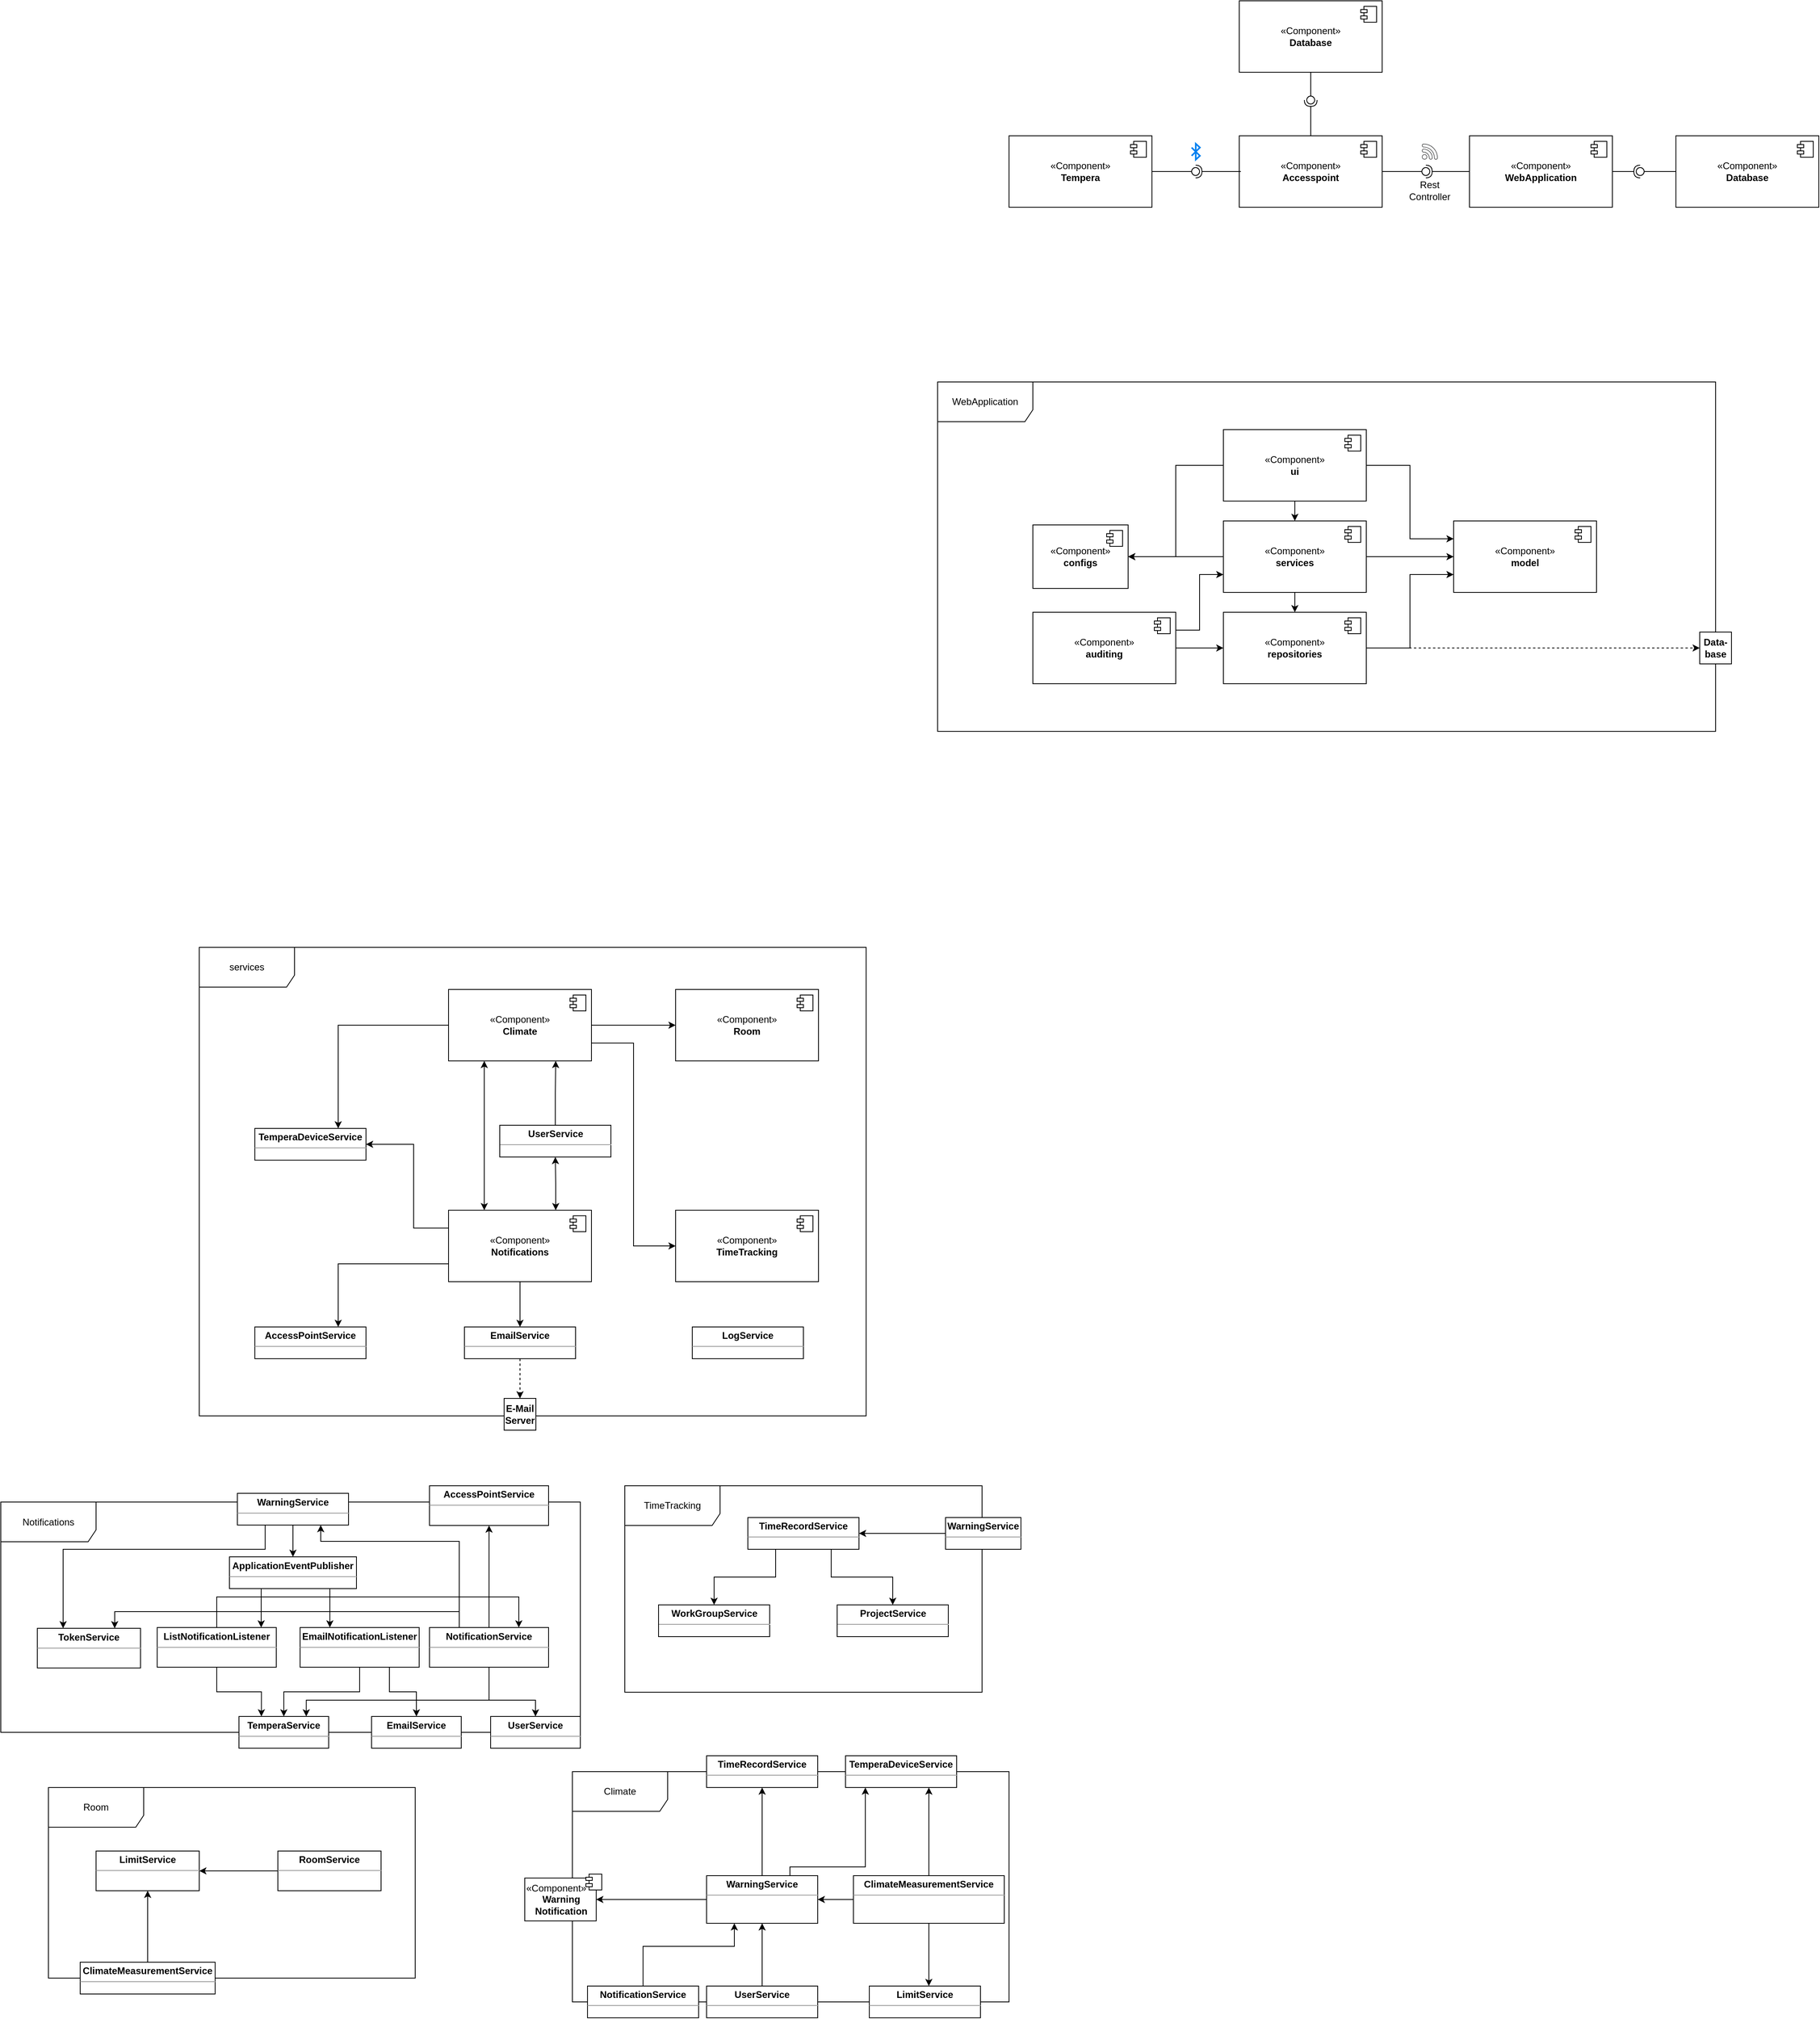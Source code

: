 <mxfile version="22.1.2" type="device">
  <diagram name="Page-1" id="-_iU4Y6na3LqdlgO_fB7">
    <mxGraphModel dx="2736" dy="614" grid="1" gridSize="10" guides="1" tooltips="1" connect="1" arrows="1" fold="1" page="1" pageScale="1" pageWidth="850" pageHeight="1100" math="0" shadow="0">
      <root>
        <mxCell id="0" />
        <mxCell id="1" parent="0" />
        <mxCell id="2ueXuzkVVdpaLfFHCJSz-3" value="«Component»&lt;br&gt;&lt;b&gt;Tempera&lt;/b&gt;" style="html=1;dropTarget=0;whiteSpace=wrap;" parent="1" vertex="1">
          <mxGeometry x="-190" y="260" width="180" height="90" as="geometry" />
        </mxCell>
        <mxCell id="2ueXuzkVVdpaLfFHCJSz-4" value="" style="shape=module;jettyWidth=8;jettyHeight=4;" parent="2ueXuzkVVdpaLfFHCJSz-3" vertex="1">
          <mxGeometry x="1" width="20" height="20" relative="1" as="geometry">
            <mxPoint x="-27" y="7" as="offset" />
          </mxGeometry>
        </mxCell>
        <mxCell id="2ueXuzkVVdpaLfFHCJSz-5" value="«Component»&lt;br&gt;&lt;b&gt;Accesspoint&lt;/b&gt;" style="html=1;dropTarget=0;whiteSpace=wrap;" parent="1" vertex="1">
          <mxGeometry x="100" y="260" width="180" height="90" as="geometry" />
        </mxCell>
        <mxCell id="2ueXuzkVVdpaLfFHCJSz-6" value="" style="shape=module;jettyWidth=8;jettyHeight=4;" parent="2ueXuzkVVdpaLfFHCJSz-5" vertex="1">
          <mxGeometry x="1" width="20" height="20" relative="1" as="geometry">
            <mxPoint x="-27" y="7" as="offset" />
          </mxGeometry>
        </mxCell>
        <mxCell id="2ueXuzkVVdpaLfFHCJSz-7" value="«Component»&lt;br&gt;&lt;b&gt;WebApplication&lt;/b&gt;" style="html=1;dropTarget=0;whiteSpace=wrap;" parent="1" vertex="1">
          <mxGeometry x="390" y="260" width="180" height="90" as="geometry" />
        </mxCell>
        <mxCell id="2ueXuzkVVdpaLfFHCJSz-8" value="" style="shape=module;jettyWidth=8;jettyHeight=4;" parent="2ueXuzkVVdpaLfFHCJSz-7" vertex="1">
          <mxGeometry x="1" width="20" height="20" relative="1" as="geometry">
            <mxPoint x="-27" y="7" as="offset" />
          </mxGeometry>
        </mxCell>
        <mxCell id="2ueXuzkVVdpaLfFHCJSz-9" value="«Component»&lt;br&gt;&lt;b&gt;Database&lt;/b&gt;" style="html=1;dropTarget=0;whiteSpace=wrap;" parent="1" vertex="1">
          <mxGeometry x="650" y="260" width="180" height="90" as="geometry" />
        </mxCell>
        <mxCell id="2ueXuzkVVdpaLfFHCJSz-10" value="" style="shape=module;jettyWidth=8;jettyHeight=4;" parent="2ueXuzkVVdpaLfFHCJSz-9" vertex="1">
          <mxGeometry x="1" width="20" height="20" relative="1" as="geometry">
            <mxPoint x="-27" y="7" as="offset" />
          </mxGeometry>
        </mxCell>
        <mxCell id="2ueXuzkVVdpaLfFHCJSz-15" value="" style="ellipse;whiteSpace=wrap;html=1;align=center;aspect=fixed;fillColor=none;strokeColor=none;resizable=0;perimeter=centerPerimeter;rotatable=0;allowArrows=0;points=[];outlineConnect=1;" parent="1" vertex="1">
          <mxGeometry x="40" y="300" width="10" height="10" as="geometry" />
        </mxCell>
        <mxCell id="2ueXuzkVVdpaLfFHCJSz-16" value="" style="html=1;verticalLabelPosition=bottom;align=center;labelBackgroundColor=#ffffff;verticalAlign=top;strokeWidth=2;strokeColor=#0080F0;shadow=0;dashed=0;shape=mxgraph.ios7.icons.bluetooth;pointerEvents=1" parent="1" vertex="1">
          <mxGeometry x="40" y="270" width="10.42" height="20" as="geometry" />
        </mxCell>
        <mxCell id="2ueXuzkVVdpaLfFHCJSz-25" value="" style="sketch=0;pointerEvents=1;shadow=0;dashed=0;html=1;strokeColor=none;fillColor=#434445;aspect=fixed;labelPosition=center;verticalLabelPosition=bottom;verticalAlign=top;align=center;outlineConnect=0;shape=mxgraph.vvd.wi_fi;" parent="1" vertex="1">
          <mxGeometry x="330" y="270" width="20" height="20" as="geometry" />
        </mxCell>
        <mxCell id="2ueXuzkVVdpaLfFHCJSz-30" value="WebApplication" style="shape=umlFrame;whiteSpace=wrap;html=1;pointerEvents=0;width=120;height=50;" parent="1" vertex="1">
          <mxGeometry x="-280" y="570" width="980" height="440" as="geometry" />
        </mxCell>
        <mxCell id="2ueXuzkVVdpaLfFHCJSz-31" value="«Component»&lt;br&gt;&lt;b&gt;configs&lt;/b&gt;" style="html=1;dropTarget=0;whiteSpace=wrap;" parent="1" vertex="1">
          <mxGeometry x="-160" y="750" width="120" height="80" as="geometry" />
        </mxCell>
        <mxCell id="2ueXuzkVVdpaLfFHCJSz-32" value="" style="shape=module;jettyWidth=8;jettyHeight=4;" parent="2ueXuzkVVdpaLfFHCJSz-31" vertex="1">
          <mxGeometry x="1" width="20" height="20" relative="1" as="geometry">
            <mxPoint x="-27" y="7" as="offset" />
          </mxGeometry>
        </mxCell>
        <mxCell id="2ueXuzkVVdpaLfFHCJSz-33" value="«Component»&lt;br&gt;&lt;b&gt;model&lt;/b&gt;" style="html=1;dropTarget=0;whiteSpace=wrap;" parent="1" vertex="1">
          <mxGeometry x="370" y="745" width="180" height="90" as="geometry" />
        </mxCell>
        <mxCell id="2ueXuzkVVdpaLfFHCJSz-34" value="" style="shape=module;jettyWidth=8;jettyHeight=4;" parent="2ueXuzkVVdpaLfFHCJSz-33" vertex="1">
          <mxGeometry x="1" width="20" height="20" relative="1" as="geometry">
            <mxPoint x="-27" y="7" as="offset" />
          </mxGeometry>
        </mxCell>
        <mxCell id="2ueXuzkVVdpaLfFHCJSz-42" style="edgeStyle=orthogonalEdgeStyle;rounded=0;orthogonalLoop=1;jettySize=auto;html=1;exitX=1;exitY=0.5;exitDx=0;exitDy=0;entryX=0;entryY=0.75;entryDx=0;entryDy=0;" parent="1" source="2ueXuzkVVdpaLfFHCJSz-35" target="2ueXuzkVVdpaLfFHCJSz-33" edge="1">
          <mxGeometry relative="1" as="geometry" />
        </mxCell>
        <mxCell id="2ueXuzkVVdpaLfFHCJSz-57" style="edgeStyle=orthogonalEdgeStyle;rounded=0;orthogonalLoop=1;jettySize=auto;html=1;exitX=1;exitY=0.5;exitDx=0;exitDy=0;entryX=0;entryY=0.5;entryDx=0;entryDy=0;dashed=1;" parent="1" source="2ueXuzkVVdpaLfFHCJSz-35" target="2ueXuzkVVdpaLfFHCJSz-55" edge="1">
          <mxGeometry relative="1" as="geometry" />
        </mxCell>
        <mxCell id="2ueXuzkVVdpaLfFHCJSz-35" value="«Component»&lt;br&gt;&lt;b&gt;repositories&lt;/b&gt;" style="html=1;dropTarget=0;whiteSpace=wrap;" parent="1" vertex="1">
          <mxGeometry x="80" y="860" width="180" height="90" as="geometry" />
        </mxCell>
        <mxCell id="2ueXuzkVVdpaLfFHCJSz-36" value="" style="shape=module;jettyWidth=8;jettyHeight=4;" parent="2ueXuzkVVdpaLfFHCJSz-35" vertex="1">
          <mxGeometry x="1" width="20" height="20" relative="1" as="geometry">
            <mxPoint x="-27" y="7" as="offset" />
          </mxGeometry>
        </mxCell>
        <mxCell id="2ueXuzkVVdpaLfFHCJSz-43" style="edgeStyle=orthogonalEdgeStyle;rounded=0;orthogonalLoop=1;jettySize=auto;html=1;exitX=1;exitY=0.5;exitDx=0;exitDy=0;entryX=0;entryY=0.5;entryDx=0;entryDy=0;" parent="1" source="2ueXuzkVVdpaLfFHCJSz-37" target="2ueXuzkVVdpaLfFHCJSz-33" edge="1">
          <mxGeometry relative="1" as="geometry" />
        </mxCell>
        <mxCell id="2ueXuzkVVdpaLfFHCJSz-47" style="edgeStyle=orthogonalEdgeStyle;rounded=0;orthogonalLoop=1;jettySize=auto;html=1;exitX=0;exitY=0.5;exitDx=0;exitDy=0;entryX=1;entryY=0.5;entryDx=0;entryDy=0;" parent="1" source="2ueXuzkVVdpaLfFHCJSz-37" target="2ueXuzkVVdpaLfFHCJSz-31" edge="1">
          <mxGeometry relative="1" as="geometry" />
        </mxCell>
        <mxCell id="_oMGjZyMMdvzyB5BD8xu-24" style="edgeStyle=orthogonalEdgeStyle;rounded=0;orthogonalLoop=1;jettySize=auto;html=1;exitX=0.5;exitY=1;exitDx=0;exitDy=0;entryX=0.5;entryY=0;entryDx=0;entryDy=0;" parent="1" source="2ueXuzkVVdpaLfFHCJSz-37" target="2ueXuzkVVdpaLfFHCJSz-35" edge="1">
          <mxGeometry relative="1" as="geometry" />
        </mxCell>
        <mxCell id="2ueXuzkVVdpaLfFHCJSz-37" value="«Component»&lt;br&gt;&lt;b&gt;services&lt;/b&gt;" style="html=1;dropTarget=0;whiteSpace=wrap;" parent="1" vertex="1">
          <mxGeometry x="80" y="745" width="180" height="90" as="geometry" />
        </mxCell>
        <mxCell id="2ueXuzkVVdpaLfFHCJSz-38" value="" style="shape=module;jettyWidth=8;jettyHeight=4;" parent="2ueXuzkVVdpaLfFHCJSz-37" vertex="1">
          <mxGeometry x="1" width="20" height="20" relative="1" as="geometry">
            <mxPoint x="-27" y="7" as="offset" />
          </mxGeometry>
        </mxCell>
        <mxCell id="2ueXuzkVVdpaLfFHCJSz-44" style="edgeStyle=orthogonalEdgeStyle;rounded=0;orthogonalLoop=1;jettySize=auto;html=1;exitX=1;exitY=0.5;exitDx=0;exitDy=0;entryX=0;entryY=0.25;entryDx=0;entryDy=0;" parent="1" source="2ueXuzkVVdpaLfFHCJSz-39" target="2ueXuzkVVdpaLfFHCJSz-33" edge="1">
          <mxGeometry relative="1" as="geometry" />
        </mxCell>
        <mxCell id="2ueXuzkVVdpaLfFHCJSz-46" style="edgeStyle=orthogonalEdgeStyle;rounded=0;orthogonalLoop=1;jettySize=auto;html=1;exitX=0;exitY=0.5;exitDx=0;exitDy=0;entryX=1;entryY=0.5;entryDx=0;entryDy=0;" parent="1" source="2ueXuzkVVdpaLfFHCJSz-39" target="2ueXuzkVVdpaLfFHCJSz-31" edge="1">
          <mxGeometry relative="1" as="geometry" />
        </mxCell>
        <mxCell id="_oMGjZyMMdvzyB5BD8xu-23" style="edgeStyle=orthogonalEdgeStyle;rounded=0;orthogonalLoop=1;jettySize=auto;html=1;exitX=0.5;exitY=1;exitDx=0;exitDy=0;entryX=0.5;entryY=0;entryDx=0;entryDy=0;" parent="1" source="2ueXuzkVVdpaLfFHCJSz-39" target="2ueXuzkVVdpaLfFHCJSz-37" edge="1">
          <mxGeometry relative="1" as="geometry" />
        </mxCell>
        <mxCell id="2ueXuzkVVdpaLfFHCJSz-39" value="«Component»&lt;br&gt;&lt;b&gt;ui&lt;/b&gt;" style="html=1;dropTarget=0;whiteSpace=wrap;" parent="1" vertex="1">
          <mxGeometry x="80" y="630" width="180" height="90" as="geometry" />
        </mxCell>
        <mxCell id="2ueXuzkVVdpaLfFHCJSz-40" value="" style="shape=module;jettyWidth=8;jettyHeight=4;" parent="2ueXuzkVVdpaLfFHCJSz-39" vertex="1">
          <mxGeometry x="1" width="20" height="20" relative="1" as="geometry">
            <mxPoint x="-27" y="7" as="offset" />
          </mxGeometry>
        </mxCell>
        <mxCell id="2ueXuzkVVdpaLfFHCJSz-55" value="&lt;b&gt;Data-base&lt;/b&gt;" style="whiteSpace=wrap;html=1;aspect=fixed;" parent="1" vertex="1">
          <mxGeometry x="680" y="885" width="40" height="40" as="geometry" />
        </mxCell>
        <mxCell id="2ueXuzkVVdpaLfFHCJSz-58" value="services" style="shape=umlFrame;whiteSpace=wrap;html=1;pointerEvents=0;width=120;height=50;" parent="1" vertex="1">
          <mxGeometry x="-1210" y="1282" width="840" height="590" as="geometry" />
        </mxCell>
        <mxCell id="2ueXuzkVVdpaLfFHCJSz-73" style="edgeStyle=orthogonalEdgeStyle;rounded=0;orthogonalLoop=1;jettySize=auto;html=1;exitX=0.5;exitY=1;exitDx=0;exitDy=0;entryX=0.5;entryY=0;entryDx=0;entryDy=0;dashed=1;" parent="1" source="YkOPoZIDvHqunzeJs5bv-24" target="2ueXuzkVVdpaLfFHCJSz-72" edge="1">
          <mxGeometry relative="1" as="geometry">
            <mxPoint x="-1661" y="1907.0" as="sourcePoint" />
          </mxGeometry>
        </mxCell>
        <mxCell id="2ueXuzkVVdpaLfFHCJSz-70" value="«Component»&lt;br&gt;&lt;b&gt;Room&lt;/b&gt;" style="html=1;dropTarget=0;whiteSpace=wrap;" parent="1" vertex="1">
          <mxGeometry x="-610" y="1335" width="180" height="90" as="geometry" />
        </mxCell>
        <mxCell id="2ueXuzkVVdpaLfFHCJSz-71" value="" style="shape=module;jettyWidth=8;jettyHeight=4;" parent="2ueXuzkVVdpaLfFHCJSz-70" vertex="1">
          <mxGeometry x="1" width="20" height="20" relative="1" as="geometry">
            <mxPoint x="-27" y="7" as="offset" />
          </mxGeometry>
        </mxCell>
        <mxCell id="2ueXuzkVVdpaLfFHCJSz-72" value="&lt;b&gt;E-Mail Server&lt;/b&gt;" style="whiteSpace=wrap;html=1;aspect=fixed;" parent="1" vertex="1">
          <mxGeometry x="-826" y="1850" width="40" height="40" as="geometry" />
        </mxCell>
        <mxCell id="YkOPoZIDvHqunzeJs5bv-29" style="edgeStyle=orthogonalEdgeStyle;rounded=0;orthogonalLoop=1;jettySize=auto;html=1;exitX=1;exitY=0.5;exitDx=0;exitDy=0;entryX=0;entryY=0.5;entryDx=0;entryDy=0;" parent="1" source="2ueXuzkVVdpaLfFHCJSz-85" target="2ueXuzkVVdpaLfFHCJSz-70" edge="1">
          <mxGeometry relative="1" as="geometry" />
        </mxCell>
        <mxCell id="YkOPoZIDvHqunzeJs5bv-32" style="edgeStyle=orthogonalEdgeStyle;rounded=0;orthogonalLoop=1;jettySize=auto;html=1;exitX=1;exitY=0.75;exitDx=0;exitDy=0;entryX=0;entryY=0.5;entryDx=0;entryDy=0;" parent="1" source="2ueXuzkVVdpaLfFHCJSz-85" target="YkOPoZIDvHqunzeJs5bv-13" edge="1">
          <mxGeometry relative="1" as="geometry" />
        </mxCell>
        <mxCell id="YkOPoZIDvHqunzeJs5bv-56" style="edgeStyle=orthogonalEdgeStyle;rounded=0;orthogonalLoop=1;jettySize=auto;html=1;exitX=0.25;exitY=1;exitDx=0;exitDy=0;entryX=0.25;entryY=0;entryDx=0;entryDy=0;startArrow=classic;startFill=1;" parent="1" source="2ueXuzkVVdpaLfFHCJSz-85" target="YkOPoZIDvHqunzeJs5bv-54" edge="1">
          <mxGeometry relative="1" as="geometry" />
        </mxCell>
        <mxCell id="YkOPoZIDvHqunzeJs5bv-67" style="edgeStyle=orthogonalEdgeStyle;rounded=0;orthogonalLoop=1;jettySize=auto;html=1;exitX=0;exitY=0.5;exitDx=0;exitDy=0;entryX=0.75;entryY=0;entryDx=0;entryDy=0;" parent="1" source="2ueXuzkVVdpaLfFHCJSz-85" target="YkOPoZIDvHqunzeJs5bv-59" edge="1">
          <mxGeometry relative="1" as="geometry" />
        </mxCell>
        <mxCell id="2ueXuzkVVdpaLfFHCJSz-85" value="«Component»&lt;br&gt;&lt;b&gt;Climate&lt;/b&gt;" style="html=1;dropTarget=0;whiteSpace=wrap;" parent="1" vertex="1">
          <mxGeometry x="-896" y="1335" width="180" height="90" as="geometry" />
        </mxCell>
        <mxCell id="2ueXuzkVVdpaLfFHCJSz-86" value="" style="shape=module;jettyWidth=8;jettyHeight=4;" parent="2ueXuzkVVdpaLfFHCJSz-85" vertex="1">
          <mxGeometry x="1" width="20" height="20" relative="1" as="geometry">
            <mxPoint x="-27" y="7" as="offset" />
          </mxGeometry>
        </mxCell>
        <mxCell id="YkOPoZIDvHqunzeJs5bv-17" style="edgeStyle=orthogonalEdgeStyle;rounded=0;orthogonalLoop=1;jettySize=auto;html=1;exitX=0.5;exitY=0;exitDx=0;exitDy=0;entryX=0.75;entryY=1;entryDx=0;entryDy=0;" parent="1" source="_oMGjZyMMdvzyB5BD8xu-39" target="2ueXuzkVVdpaLfFHCJSz-85" edge="1">
          <mxGeometry relative="1" as="geometry" />
        </mxCell>
        <mxCell id="_oMGjZyMMdvzyB5BD8xu-39" value="&lt;p style=&quot;margin:0px;margin-top:4px;text-align:center;&quot;&gt;&lt;b&gt;UserService&lt;/b&gt;&lt;/p&gt;&lt;hr size=&quot;1&quot;&gt;&lt;div style=&quot;height:2px;&quot;&gt;&lt;/div&gt;" style="verticalAlign=top;align=left;overflow=fill;fontSize=12;fontFamily=Helvetica;html=1;whiteSpace=wrap;" parent="1" vertex="1">
          <mxGeometry x="-831.5" y="1506" width="140" height="40" as="geometry" />
        </mxCell>
        <mxCell id="_oMGjZyMMdvzyB5BD8xu-43" value="Climate" style="shape=umlFrame;whiteSpace=wrap;html=1;pointerEvents=0;width=120;height=50;" parent="1" vertex="1">
          <mxGeometry x="-740" y="2320" width="550" height="290" as="geometry" />
        </mxCell>
        <mxCell id="YkOPoZIDvHqunzeJs5bv-3" style="edgeStyle=orthogonalEdgeStyle;rounded=0;orthogonalLoop=1;jettySize=auto;html=1;exitX=0.75;exitY=0;exitDx=0;exitDy=0;" parent="1" source="_oMGjZyMMdvzyB5BD8xu-44" target="_oMGjZyMMdvzyB5BD8xu-57" edge="1">
          <mxGeometry relative="1" as="geometry">
            <Array as="points">
              <mxPoint x="-466" y="2440" />
              <mxPoint x="-371" y="2440" />
            </Array>
          </mxGeometry>
        </mxCell>
        <mxCell id="YkOPoZIDvHqunzeJs5bv-4" style="edgeStyle=orthogonalEdgeStyle;rounded=0;orthogonalLoop=1;jettySize=auto;html=1;exitX=0.5;exitY=0;exitDx=0;exitDy=0;entryX=0.5;entryY=1;entryDx=0;entryDy=0;" parent="1" source="_oMGjZyMMdvzyB5BD8xu-44" target="zMEa8KZwkPsOpR2TD_1f-1" edge="1">
          <mxGeometry relative="1" as="geometry">
            <Array as="points">
              <mxPoint x="-501" y="2450" />
              <mxPoint x="-501" y="2450" />
            </Array>
          </mxGeometry>
        </mxCell>
        <mxCell id="YkOPoZIDvHqunzeJs5bv-5" style="edgeStyle=orthogonalEdgeStyle;rounded=0;orthogonalLoop=1;jettySize=auto;html=1;exitX=0;exitY=0.5;exitDx=0;exitDy=0;entryX=1;entryY=0.5;entryDx=0;entryDy=0;" parent="1" source="_oMGjZyMMdvzyB5BD8xu-44" target="YkOPoZIDvHqunzeJs5bv-73" edge="1">
          <mxGeometry relative="1" as="geometry">
            <mxPoint x="-702.5" y="2481" as="targetPoint" />
          </mxGeometry>
        </mxCell>
        <mxCell id="_oMGjZyMMdvzyB5BD8xu-44" value="&lt;p style=&quot;margin:0px;margin-top:4px;text-align:center;&quot;&gt;&lt;b&gt;WarningService&lt;/b&gt;&lt;/p&gt;&lt;hr size=&quot;1&quot;&gt;&lt;div style=&quot;height:2px;&quot;&gt;&lt;/div&gt;" style="verticalAlign=top;align=left;overflow=fill;fontSize=12;fontFamily=Helvetica;html=1;whiteSpace=wrap;" parent="1" vertex="1">
          <mxGeometry x="-571" y="2451" width="140" height="60" as="geometry" />
        </mxCell>
        <mxCell id="YkOPoZIDvHqunzeJs5bv-6" style="edgeStyle=orthogonalEdgeStyle;rounded=0;orthogonalLoop=1;jettySize=auto;html=1;exitX=0.5;exitY=0;exitDx=0;exitDy=0;entryX=0.75;entryY=1;entryDx=0;entryDy=0;" parent="1" source="_oMGjZyMMdvzyB5BD8xu-45" target="_oMGjZyMMdvzyB5BD8xu-57" edge="1">
          <mxGeometry relative="1" as="geometry" />
        </mxCell>
        <mxCell id="YkOPoZIDvHqunzeJs5bv-7" value="" style="edgeStyle=orthogonalEdgeStyle;rounded=0;orthogonalLoop=1;jettySize=auto;html=1;entryX=1;entryY=0.5;entryDx=0;entryDy=0;exitX=0;exitY=0.5;exitDx=0;exitDy=0;" parent="1" source="_oMGjZyMMdvzyB5BD8xu-45" target="_oMGjZyMMdvzyB5BD8xu-44" edge="1">
          <mxGeometry relative="1" as="geometry">
            <Array as="points">
              <mxPoint x="-401" y="2481" />
              <mxPoint x="-401" y="2481" />
            </Array>
          </mxGeometry>
        </mxCell>
        <mxCell id="YkOPoZIDvHqunzeJs5bv-9" value="" style="edgeStyle=orthogonalEdgeStyle;rounded=0;orthogonalLoop=1;jettySize=auto;html=1;" parent="1" source="_oMGjZyMMdvzyB5BD8xu-45" target="YkOPoZIDvHqunzeJs5bv-8" edge="1">
          <mxGeometry relative="1" as="geometry">
            <Array as="points">
              <mxPoint x="-291" y="2580" />
              <mxPoint x="-291" y="2580" />
            </Array>
          </mxGeometry>
        </mxCell>
        <mxCell id="_oMGjZyMMdvzyB5BD8xu-45" value="&lt;p style=&quot;margin:0px;margin-top:4px;text-align:center;&quot;&gt;&lt;b&gt;ClimateMeasurementService&lt;/b&gt;&lt;/p&gt;&lt;hr size=&quot;1&quot;&gt;&lt;div style=&quot;height:2px;&quot;&gt;&lt;/div&gt;" style="verticalAlign=top;align=left;overflow=fill;fontSize=12;fontFamily=Helvetica;html=1;whiteSpace=wrap;" parent="1" vertex="1">
          <mxGeometry x="-386" y="2451" width="190" height="60" as="geometry" />
        </mxCell>
        <mxCell id="_oMGjZyMMdvzyB5BD8xu-52" value="Room" style="shape=umlFrame;whiteSpace=wrap;html=1;pointerEvents=0;width=120;height=50;" parent="1" vertex="1">
          <mxGeometry x="-1400" y="2340" width="462" height="240" as="geometry" />
        </mxCell>
        <mxCell id="_oMGjZyMMdvzyB5BD8xu-53" value="&lt;p style=&quot;margin:0px;margin-top:4px;text-align:center;&quot;&gt;&lt;b&gt;LimitService&lt;/b&gt;&lt;/p&gt;&lt;hr size=&quot;1&quot;&gt;&lt;div style=&quot;height:2px;&quot;&gt;&lt;/div&gt;" style="verticalAlign=top;align=left;overflow=fill;fontSize=12;fontFamily=Helvetica;html=1;whiteSpace=wrap;" parent="1" vertex="1">
          <mxGeometry x="-1340" y="2420" width="130" height="50" as="geometry" />
        </mxCell>
        <mxCell id="_oMGjZyMMdvzyB5BD8xu-54" value="&lt;p style=&quot;margin:0px;margin-top:4px;text-align:center;&quot;&gt;&lt;b&gt;RoomService&lt;/b&gt;&lt;/p&gt;&lt;hr size=&quot;1&quot;&gt;&lt;div style=&quot;height:2px;&quot;&gt;&lt;/div&gt;" style="verticalAlign=top;align=left;overflow=fill;fontSize=12;fontFamily=Helvetica;html=1;whiteSpace=wrap;" parent="1" vertex="1">
          <mxGeometry x="-1111" y="2420" width="130" height="50" as="geometry" />
        </mxCell>
        <mxCell id="_oMGjZyMMdvzyB5BD8xu-57" value="&lt;p style=&quot;margin:0px;margin-top:4px;text-align:center;&quot;&gt;&lt;b&gt;TemperaDeviceService&lt;/b&gt;&lt;/p&gt;&lt;hr size=&quot;1&quot;&gt;&lt;div style=&quot;height:2px;&quot;&gt;&lt;/div&gt;" style="verticalAlign=top;align=left;overflow=fill;fontSize=12;fontFamily=Helvetica;html=1;whiteSpace=wrap;" parent="1" vertex="1">
          <mxGeometry x="-396" y="2300" width="140" height="40" as="geometry" />
        </mxCell>
        <mxCell id="_oMGjZyMMdvzyB5BD8xu-63" style="edgeStyle=orthogonalEdgeStyle;rounded=0;orthogonalLoop=1;jettySize=auto;html=1;entryX=1;entryY=0.5;entryDx=0;entryDy=0;exitX=0;exitY=0.5;exitDx=0;exitDy=0;" parent="1" source="_oMGjZyMMdvzyB5BD8xu-54" target="_oMGjZyMMdvzyB5BD8xu-53" edge="1">
          <mxGeometry relative="1" as="geometry">
            <mxPoint x="-1140" y="2265" as="sourcePoint" />
            <Array as="points">
              <mxPoint x="-1120" y="2445" />
              <mxPoint x="-1120" y="2445" />
            </Array>
          </mxGeometry>
        </mxCell>
        <mxCell id="_oMGjZyMMdvzyB5BD8xu-65" value="TimeTracking" style="shape=umlFrame;whiteSpace=wrap;html=1;pointerEvents=0;width=120;height=50;" parent="1" vertex="1">
          <mxGeometry x="-674" y="1960" width="450" height="260" as="geometry" />
        </mxCell>
        <mxCell id="_oMGjZyMMdvzyB5BD8xu-66" value="&lt;p style=&quot;margin:0px;margin-top:4px;text-align:center;&quot;&gt;&lt;b&gt;WorkGroupService&lt;/b&gt;&lt;/p&gt;&lt;hr size=&quot;1&quot;&gt;&lt;div style=&quot;height:2px;&quot;&gt;&lt;/div&gt;" style="verticalAlign=top;align=left;overflow=fill;fontSize=12;fontFamily=Helvetica;html=1;whiteSpace=wrap;" parent="1" vertex="1">
          <mxGeometry x="-631.5" y="2110" width="140" height="40" as="geometry" />
        </mxCell>
        <mxCell id="_oMGjZyMMdvzyB5BD8xu-67" value="&lt;p style=&quot;margin:0px;margin-top:4px;text-align:center;&quot;&gt;&lt;b&gt;ProjectService&lt;/b&gt;&lt;/p&gt;&lt;hr size=&quot;1&quot;&gt;&lt;div style=&quot;height:2px;&quot;&gt;&lt;/div&gt;" style="verticalAlign=top;align=left;overflow=fill;fontSize=12;fontFamily=Helvetica;html=1;whiteSpace=wrap;" parent="1" vertex="1">
          <mxGeometry x="-406.5" y="2110" width="140" height="40" as="geometry" />
        </mxCell>
        <mxCell id="_oMGjZyMMdvzyB5BD8xu-76" value="" style="rounded=0;orthogonalLoop=1;jettySize=auto;html=1;endArrow=halfCircle;endFill=0;endSize=6;strokeWidth=1;sketch=0;exitX=0.011;exitY=0.5;exitDx=0;exitDy=0;exitPerimeter=0;" parent="1" source="2ueXuzkVVdpaLfFHCJSz-5" target="_oMGjZyMMdvzyB5BD8xu-78" edge="1">
          <mxGeometry relative="1" as="geometry">
            <mxPoint y="220" as="sourcePoint" />
          </mxGeometry>
        </mxCell>
        <mxCell id="_oMGjZyMMdvzyB5BD8xu-77" value="" style="rounded=0;orthogonalLoop=1;jettySize=auto;html=1;endArrow=oval;endFill=0;sketch=0;sourcePerimeterSpacing=0;targetPerimeterSpacing=0;endSize=10;entryX=0;entryY=1;entryDx=0;entryDy=0;entryPerimeter=0;" parent="1" source="_oMGjZyMMdvzyB5BD8xu-78" target="2ueXuzkVVdpaLfFHCJSz-15" edge="1">
          <mxGeometry relative="1" as="geometry">
            <mxPoint y="175" as="sourcePoint" />
          </mxGeometry>
        </mxCell>
        <mxCell id="_oMGjZyMMdvzyB5BD8xu-79" value="" style="rounded=0;orthogonalLoop=1;jettySize=auto;html=1;endArrow=oval;endFill=0;sketch=0;sourcePerimeterSpacing=0;targetPerimeterSpacing=0;endSize=10;entryX=0;entryY=1;entryDx=0;entryDy=0;entryPerimeter=0;exitX=1;exitY=0.5;exitDx=0;exitDy=0;" parent="1" source="2ueXuzkVVdpaLfFHCJSz-3" target="_oMGjZyMMdvzyB5BD8xu-78" edge="1">
          <mxGeometry relative="1" as="geometry">
            <mxPoint y="175" as="sourcePoint" />
            <mxPoint x="45" y="305" as="targetPoint" />
          </mxGeometry>
        </mxCell>
        <mxCell id="_oMGjZyMMdvzyB5BD8xu-78" value="" style="ellipse;whiteSpace=wrap;html=1;align=center;aspect=fixed;fillColor=none;strokeColor=none;resizable=0;perimeter=centerPerimeter;rotatable=0;allowArrows=0;points=[];outlineConnect=1;" parent="1" vertex="1">
          <mxGeometry x="40" y="300" width="10" height="10" as="geometry" />
        </mxCell>
        <mxCell id="_oMGjZyMMdvzyB5BD8xu-82" value="" style="rounded=0;orthogonalLoop=1;jettySize=auto;html=1;endArrow=halfCircle;endFill=0;endSize=6;strokeWidth=1;sketch=0;exitX=0;exitY=0.5;exitDx=0;exitDy=0;" parent="1" source="2ueXuzkVVdpaLfFHCJSz-7" target="_oMGjZyMMdvzyB5BD8xu-84" edge="1">
          <mxGeometry relative="1" as="geometry">
            <mxPoint x="260" y="210" as="sourcePoint" />
          </mxGeometry>
        </mxCell>
        <mxCell id="_oMGjZyMMdvzyB5BD8xu-83" value="" style="rounded=0;orthogonalLoop=1;jettySize=auto;html=1;endArrow=oval;endFill=0;sketch=0;sourcePerimeterSpacing=0;targetPerimeterSpacing=0;endSize=10;" parent="1" source="2ueXuzkVVdpaLfFHCJSz-5" target="_oMGjZyMMdvzyB5BD8xu-84" edge="1">
          <mxGeometry relative="1" as="geometry">
            <mxPoint x="380" y="180" as="sourcePoint" />
          </mxGeometry>
        </mxCell>
        <mxCell id="_oMGjZyMMdvzyB5BD8xu-84" value="" style="ellipse;whiteSpace=wrap;html=1;align=center;aspect=fixed;fillColor=none;strokeColor=none;resizable=0;perimeter=centerPerimeter;rotatable=0;allowArrows=0;points=[];outlineConnect=1;" parent="1" vertex="1">
          <mxGeometry x="330" y="300" width="10" height="10" as="geometry" />
        </mxCell>
        <mxCell id="_oMGjZyMMdvzyB5BD8xu-85" value="" style="rounded=0;orthogonalLoop=1;jettySize=auto;html=1;endArrow=halfCircle;endFill=0;endSize=6;strokeWidth=1;sketch=0;exitX=1;exitY=0.5;exitDx=0;exitDy=0;" parent="1" source="2ueXuzkVVdpaLfFHCJSz-7" target="_oMGjZyMMdvzyB5BD8xu-87" edge="1">
          <mxGeometry relative="1" as="geometry">
            <mxPoint x="630" y="305" as="sourcePoint" />
          </mxGeometry>
        </mxCell>
        <mxCell id="_oMGjZyMMdvzyB5BD8xu-86" value="" style="rounded=0;orthogonalLoop=1;jettySize=auto;html=1;endArrow=oval;endFill=0;sketch=0;sourcePerimeterSpacing=0;targetPerimeterSpacing=0;endSize=10;exitX=0;exitY=0.5;exitDx=0;exitDy=0;" parent="1" source="2ueXuzkVVdpaLfFHCJSz-9" target="_oMGjZyMMdvzyB5BD8xu-87" edge="1">
          <mxGeometry relative="1" as="geometry">
            <mxPoint x="590" y="220" as="sourcePoint" />
          </mxGeometry>
        </mxCell>
        <mxCell id="_oMGjZyMMdvzyB5BD8xu-87" value="" style="ellipse;whiteSpace=wrap;html=1;align=center;aspect=fixed;fillColor=none;strokeColor=none;resizable=0;perimeter=centerPerimeter;rotatable=0;allowArrows=0;points=[];outlineConnect=1;" parent="1" vertex="1">
          <mxGeometry x="600" y="300" width="10" height="10" as="geometry" />
        </mxCell>
        <mxCell id="c4RW42ujXjsbXi0aV2kD-2" value="«Component»&lt;br&gt;&lt;b&gt;Database&lt;/b&gt;" style="html=1;dropTarget=0;whiteSpace=wrap;" parent="1" vertex="1">
          <mxGeometry x="100" y="90" width="180" height="90" as="geometry" />
        </mxCell>
        <mxCell id="c4RW42ujXjsbXi0aV2kD-3" value="" style="shape=module;jettyWidth=8;jettyHeight=4;" parent="c4RW42ujXjsbXi0aV2kD-2" vertex="1">
          <mxGeometry x="1" width="20" height="20" relative="1" as="geometry">
            <mxPoint x="-27" y="7" as="offset" />
          </mxGeometry>
        </mxCell>
        <mxCell id="c4RW42ujXjsbXi0aV2kD-7" value="" style="rounded=0;orthogonalLoop=1;jettySize=auto;html=1;endArrow=halfCircle;endFill=0;endSize=6;strokeWidth=1;sketch=0;exitX=0.5;exitY=0;exitDx=0;exitDy=0;" parent="1" source="2ueXuzkVVdpaLfFHCJSz-5" target="c4RW42ujXjsbXi0aV2kD-9" edge="1">
          <mxGeometry relative="1" as="geometry">
            <mxPoint x="210" y="215" as="sourcePoint" />
          </mxGeometry>
        </mxCell>
        <mxCell id="c4RW42ujXjsbXi0aV2kD-8" value="" style="rounded=0;orthogonalLoop=1;jettySize=auto;html=1;endArrow=oval;endFill=0;sketch=0;sourcePerimeterSpacing=0;targetPerimeterSpacing=0;endSize=10;exitX=0.5;exitY=1;exitDx=0;exitDy=0;" parent="1" source="c4RW42ujXjsbXi0aV2kD-2" target="c4RW42ujXjsbXi0aV2kD-9" edge="1">
          <mxGeometry relative="1" as="geometry">
            <mxPoint x="80" y="210" as="sourcePoint" />
          </mxGeometry>
        </mxCell>
        <mxCell id="c4RW42ujXjsbXi0aV2kD-9" value="" style="ellipse;whiteSpace=wrap;html=1;align=center;aspect=fixed;fillColor=none;strokeColor=none;resizable=0;perimeter=centerPerimeter;rotatable=0;allowArrows=0;points=[];outlineConnect=1;" parent="1" vertex="1">
          <mxGeometry x="185" y="210" width="10" height="10" as="geometry" />
        </mxCell>
        <mxCell id="zMEa8KZwkPsOpR2TD_1f-1" value="&lt;p style=&quot;margin:0px;margin-top:4px;text-align:center;&quot;&gt;&lt;b&gt;TimeRecordService&lt;/b&gt;&lt;/p&gt;&lt;hr size=&quot;1&quot;&gt;&lt;div style=&quot;height:2px;&quot;&gt;&lt;/div&gt;" style="verticalAlign=top;align=left;overflow=fill;fontSize=12;fontFamily=Helvetica;html=1;whiteSpace=wrap;" parent="1" vertex="1">
          <mxGeometry x="-571" y="2300" width="140" height="40" as="geometry" />
        </mxCell>
        <mxCell id="YkOPoZIDvHqunzeJs5bv-8" value="&lt;p style=&quot;margin:0px;margin-top:4px;text-align:center;&quot;&gt;&lt;b&gt;LimitService&lt;/b&gt;&lt;/p&gt;&lt;hr size=&quot;1&quot;&gt;&lt;div style=&quot;height:2px;&quot;&gt;&lt;/div&gt;" style="verticalAlign=top;align=left;overflow=fill;fontSize=12;fontFamily=Helvetica;html=1;whiteSpace=wrap;" parent="1" vertex="1">
          <mxGeometry x="-366" y="2590" width="140" height="40" as="geometry" />
        </mxCell>
        <mxCell id="YkOPoZIDvHqunzeJs5bv-11" style="edgeStyle=orthogonalEdgeStyle;rounded=0;orthogonalLoop=1;jettySize=auto;html=1;exitX=0.25;exitY=1;exitDx=0;exitDy=0;" parent="1" source="YkOPoZIDvHqunzeJs5bv-10" target="_oMGjZyMMdvzyB5BD8xu-66" edge="1">
          <mxGeometry relative="1" as="geometry" />
        </mxCell>
        <mxCell id="YkOPoZIDvHqunzeJs5bv-12" style="edgeStyle=orthogonalEdgeStyle;rounded=0;orthogonalLoop=1;jettySize=auto;html=1;exitX=0.75;exitY=1;exitDx=0;exitDy=0;entryX=0.5;entryY=0;entryDx=0;entryDy=0;" parent="1" source="YkOPoZIDvHqunzeJs5bv-10" target="_oMGjZyMMdvzyB5BD8xu-67" edge="1">
          <mxGeometry relative="1" as="geometry" />
        </mxCell>
        <mxCell id="YkOPoZIDvHqunzeJs5bv-10" value="&lt;p style=&quot;margin:0px;margin-top:4px;text-align:center;&quot;&gt;&lt;b&gt;TimeRecordService&lt;/b&gt;&lt;/p&gt;&lt;hr size=&quot;1&quot;&gt;&lt;div style=&quot;height:2px;&quot;&gt;&lt;/div&gt;" style="verticalAlign=top;align=left;overflow=fill;fontSize=12;fontFamily=Helvetica;html=1;whiteSpace=wrap;" parent="1" vertex="1">
          <mxGeometry x="-519" y="2000" width="140" height="40" as="geometry" />
        </mxCell>
        <mxCell id="YkOPoZIDvHqunzeJs5bv-13" value="«Component»&lt;br&gt;&lt;b&gt;TimeTracking&lt;/b&gt;" style="html=1;dropTarget=0;whiteSpace=wrap;" parent="1" vertex="1">
          <mxGeometry x="-610" y="1613" width="180" height="90" as="geometry" />
        </mxCell>
        <mxCell id="YkOPoZIDvHqunzeJs5bv-14" value="" style="shape=module;jettyWidth=8;jettyHeight=4;" parent="YkOPoZIDvHqunzeJs5bv-13" vertex="1">
          <mxGeometry x="1" width="20" height="20" relative="1" as="geometry">
            <mxPoint x="-27" y="7" as="offset" />
          </mxGeometry>
        </mxCell>
        <mxCell id="YkOPoZIDvHqunzeJs5bv-16" style="edgeStyle=orthogonalEdgeStyle;rounded=0;orthogonalLoop=1;jettySize=auto;html=1;exitX=0.5;exitY=0;exitDx=0;exitDy=0;entryX=0.5;entryY=1;entryDx=0;entryDy=0;" parent="1" source="YkOPoZIDvHqunzeJs5bv-15" target="_oMGjZyMMdvzyB5BD8xu-44" edge="1">
          <mxGeometry relative="1" as="geometry" />
        </mxCell>
        <mxCell id="YkOPoZIDvHqunzeJs5bv-15" value="&lt;p style=&quot;margin:0px;margin-top:4px;text-align:center;&quot;&gt;&lt;b&gt;UserService&lt;/b&gt;&lt;/p&gt;&lt;hr size=&quot;1&quot;&gt;&lt;div style=&quot;height:2px;&quot;&gt;&lt;/div&gt;" style="verticalAlign=top;align=left;overflow=fill;fontSize=12;fontFamily=Helvetica;html=1;whiteSpace=wrap;" parent="1" vertex="1">
          <mxGeometry x="-571" y="2590" width="140" height="40" as="geometry" />
        </mxCell>
        <mxCell id="YkOPoZIDvHqunzeJs5bv-24" value="&lt;p style=&quot;margin:0px;margin-top:4px;text-align:center;&quot;&gt;&lt;b&gt;EmailService&lt;/b&gt;&lt;/p&gt;&lt;hr size=&quot;1&quot;&gt;&lt;div style=&quot;height:2px;&quot;&gt;&lt;/div&gt;" style="verticalAlign=top;align=left;overflow=fill;fontSize=12;fontFamily=Helvetica;html=1;whiteSpace=wrap;" parent="1" vertex="1">
          <mxGeometry x="-876" y="1760" width="140" height="40" as="geometry" />
        </mxCell>
        <mxCell id="YkOPoZIDvHqunzeJs5bv-25" value="&lt;p style=&quot;margin:0px;margin-top:4px;text-align:center;&quot;&gt;&lt;b&gt;LogService&lt;/b&gt;&lt;/p&gt;&lt;hr size=&quot;1&quot;&gt;&lt;div style=&quot;height:2px;&quot;&gt;&lt;/div&gt;" style="verticalAlign=top;align=left;overflow=fill;fontSize=12;fontFamily=Helvetica;html=1;whiteSpace=wrap;" parent="1" vertex="1">
          <mxGeometry x="-589" y="1760" width="140" height="40" as="geometry" />
        </mxCell>
        <mxCell id="YkOPoZIDvHqunzeJs5bv-28" style="edgeStyle=orthogonalEdgeStyle;rounded=0;orthogonalLoop=1;jettySize=auto;html=1;" parent="1" source="YkOPoZIDvHqunzeJs5bv-27" target="YkOPoZIDvHqunzeJs5bv-10" edge="1">
          <mxGeometry relative="1" as="geometry" />
        </mxCell>
        <mxCell id="YkOPoZIDvHqunzeJs5bv-27" value="&lt;p style=&quot;margin:0px;margin-top:4px;text-align:center;&quot;&gt;&lt;b&gt;WarningService&lt;/b&gt;&lt;/p&gt;&lt;hr size=&quot;1&quot;&gt;&lt;div style=&quot;height:2px;&quot;&gt;&lt;/div&gt;" style="verticalAlign=top;align=left;overflow=fill;fontSize=12;fontFamily=Helvetica;html=1;whiteSpace=wrap;" parent="1" vertex="1">
          <mxGeometry x="-270" y="2000" width="95" height="40" as="geometry" />
        </mxCell>
        <mxCell id="YkOPoZIDvHqunzeJs5bv-31" value="" style="edgeStyle=orthogonalEdgeStyle;rounded=0;orthogonalLoop=1;jettySize=auto;html=1;" parent="1" source="YkOPoZIDvHqunzeJs5bv-30" target="_oMGjZyMMdvzyB5BD8xu-53" edge="1">
          <mxGeometry relative="1" as="geometry" />
        </mxCell>
        <mxCell id="YkOPoZIDvHqunzeJs5bv-30" value="&lt;p style=&quot;margin:0px;margin-top:4px;text-align:center;&quot;&gt;&lt;b&gt;ClimateMeasurementService&lt;/b&gt;&lt;/p&gt;&lt;hr size=&quot;1&quot;&gt;&lt;div style=&quot;height:2px;&quot;&gt;&lt;/div&gt;" style="verticalAlign=top;align=left;overflow=fill;fontSize=12;fontFamily=Helvetica;html=1;whiteSpace=wrap;" parent="1" vertex="1">
          <mxGeometry x="-1360" y="2560" width="170" height="40" as="geometry" />
        </mxCell>
        <mxCell id="YkOPoZIDvHqunzeJs5bv-62" style="edgeStyle=orthogonalEdgeStyle;rounded=0;orthogonalLoop=1;jettySize=auto;html=1;exitX=0;exitY=0.25;exitDx=0;exitDy=0;entryX=1;entryY=0.5;entryDx=0;entryDy=0;" parent="1" source="YkOPoZIDvHqunzeJs5bv-54" target="YkOPoZIDvHqunzeJs5bv-59" edge="1">
          <mxGeometry relative="1" as="geometry">
            <Array as="points">
              <mxPoint x="-940" y="1636" />
              <mxPoint x="-940" y="1530" />
            </Array>
          </mxGeometry>
        </mxCell>
        <mxCell id="YkOPoZIDvHqunzeJs5bv-70" style="edgeStyle=orthogonalEdgeStyle;rounded=0;orthogonalLoop=1;jettySize=auto;html=1;exitX=0.5;exitY=1;exitDx=0;exitDy=0;entryX=0.5;entryY=0;entryDx=0;entryDy=0;" parent="1" source="YkOPoZIDvHqunzeJs5bv-54" target="YkOPoZIDvHqunzeJs5bv-24" edge="1">
          <mxGeometry relative="1" as="geometry" />
        </mxCell>
        <mxCell id="gzyNK9viBYhCswy4ixau-1" style="edgeStyle=orthogonalEdgeStyle;rounded=0;orthogonalLoop=1;jettySize=auto;html=1;exitX=0;exitY=0.75;exitDx=0;exitDy=0;entryX=0.75;entryY=0;entryDx=0;entryDy=0;" parent="1" source="YkOPoZIDvHqunzeJs5bv-54" target="YkOPoZIDvHqunzeJs5bv-71" edge="1">
          <mxGeometry relative="1" as="geometry" />
        </mxCell>
        <mxCell id="gzyNK9viBYhCswy4ixau-3" style="edgeStyle=orthogonalEdgeStyle;rounded=0;orthogonalLoop=1;jettySize=auto;html=1;exitX=0.75;exitY=0;exitDx=0;exitDy=0;entryX=0.5;entryY=1;entryDx=0;entryDy=0;startArrow=classic;startFill=1;" parent="1" source="YkOPoZIDvHqunzeJs5bv-54" target="_oMGjZyMMdvzyB5BD8xu-39" edge="1">
          <mxGeometry relative="1" as="geometry" />
        </mxCell>
        <mxCell id="YkOPoZIDvHqunzeJs5bv-54" value="«Component»&lt;br&gt;&lt;b&gt;Notifications&lt;/b&gt;" style="html=1;dropTarget=0;whiteSpace=wrap;" parent="1" vertex="1">
          <mxGeometry x="-896" y="1613" width="180" height="90" as="geometry" />
        </mxCell>
        <mxCell id="YkOPoZIDvHqunzeJs5bv-55" value="" style="shape=module;jettyWidth=8;jettyHeight=4;" parent="YkOPoZIDvHqunzeJs5bv-54" vertex="1">
          <mxGeometry x="1" width="20" height="20" relative="1" as="geometry">
            <mxPoint x="-27" y="7" as="offset" />
          </mxGeometry>
        </mxCell>
        <mxCell id="YkOPoZIDvHqunzeJs5bv-59" value="&lt;p style=&quot;margin:0px;margin-top:4px;text-align:center;&quot;&gt;&lt;b&gt;TemperaDeviceService&lt;/b&gt;&lt;/p&gt;&lt;hr size=&quot;1&quot;&gt;&lt;div style=&quot;height:2px;&quot;&gt;&lt;/div&gt;" style="verticalAlign=top;align=left;overflow=fill;fontSize=12;fontFamily=Helvetica;html=1;whiteSpace=wrap;" parent="1" vertex="1">
          <mxGeometry x="-1140" y="1510" width="140" height="40" as="geometry" />
        </mxCell>
        <mxCell id="YkOPoZIDvHqunzeJs5bv-71" value="&lt;p style=&quot;margin:0px;margin-top:4px;text-align:center;&quot;&gt;&lt;b&gt;AccessPointService&lt;/b&gt;&lt;/p&gt;&lt;hr size=&quot;1&quot;&gt;&lt;div style=&quot;height:2px;&quot;&gt;&lt;/div&gt;" style="verticalAlign=top;align=left;overflow=fill;fontSize=12;fontFamily=Helvetica;html=1;whiteSpace=wrap;" parent="1" vertex="1">
          <mxGeometry x="-1140" y="1760" width="140" height="40" as="geometry" />
        </mxCell>
        <mxCell id="YkOPoZIDvHqunzeJs5bv-73" value="«Component»&lt;br&gt;&lt;div style=&quot;text-align: center;&quot;&gt;&lt;b style=&quot;background-color: initial;&quot;&gt;Warning Notification&lt;/b&gt;&lt;/div&gt;" style="html=1;dropTarget=0;whiteSpace=wrap;align=left;" parent="1" vertex="1">
          <mxGeometry x="-800" y="2454" width="90" height="54" as="geometry" />
        </mxCell>
        <mxCell id="YkOPoZIDvHqunzeJs5bv-74" value="" style="shape=module;jettyWidth=8;jettyHeight=4;" parent="YkOPoZIDvHqunzeJs5bv-73" vertex="1">
          <mxGeometry x="1" width="20" height="20" relative="1" as="geometry">
            <mxPoint x="-13" y="-5" as="offset" />
          </mxGeometry>
        </mxCell>
        <mxCell id="Hp-tHnCCIb6oYQoeNh2Z-1" value="Rest&lt;div&gt;Controller&lt;/div&gt;" style="text;html=1;align=center;verticalAlign=middle;whiteSpace=wrap;rounded=0;" parent="1" vertex="1">
          <mxGeometry x="310" y="314" width="60" height="30" as="geometry" />
        </mxCell>
        <mxCell id="FKabuTJ_VJepuQq_GGoa-6" style="edgeStyle=orthogonalEdgeStyle;rounded=0;orthogonalLoop=1;jettySize=auto;html=1;exitX=0.5;exitY=0;exitDx=0;exitDy=0;entryX=0.25;entryY=1;entryDx=0;entryDy=0;" parent="1" source="FKabuTJ_VJepuQq_GGoa-4" target="_oMGjZyMMdvzyB5BD8xu-44" edge="1">
          <mxGeometry relative="1" as="geometry">
            <Array as="points">
              <mxPoint x="-651" y="2540" />
              <mxPoint x="-536" y="2540" />
            </Array>
          </mxGeometry>
        </mxCell>
        <mxCell id="FKabuTJ_VJepuQq_GGoa-4" value="&lt;p style=&quot;margin:0px;margin-top:4px;text-align:center;&quot;&gt;&lt;b&gt;NotificationService&lt;/b&gt;&lt;/p&gt;&lt;hr size=&quot;1&quot;&gt;&lt;div style=&quot;height:2px;&quot;&gt;&lt;/div&gt;" style="verticalAlign=top;align=left;overflow=fill;fontSize=12;fontFamily=Helvetica;html=1;whiteSpace=wrap;" parent="1" vertex="1">
          <mxGeometry x="-721" y="2590" width="140" height="40" as="geometry" />
        </mxCell>
        <mxCell id="3sdmv42JOEyx_dQ0K7hA-3" style="edgeStyle=orthogonalEdgeStyle;rounded=0;orthogonalLoop=1;jettySize=auto;html=1;exitX=1;exitY=0.25;exitDx=0;exitDy=0;entryX=0;entryY=0.75;entryDx=0;entryDy=0;" parent="1" source="3sdmv42JOEyx_dQ0K7hA-1" target="2ueXuzkVVdpaLfFHCJSz-37" edge="1">
          <mxGeometry relative="1" as="geometry" />
        </mxCell>
        <mxCell id="3sdmv42JOEyx_dQ0K7hA-4" style="edgeStyle=orthogonalEdgeStyle;rounded=0;orthogonalLoop=1;jettySize=auto;html=1;exitX=1;exitY=0.5;exitDx=0;exitDy=0;entryX=0;entryY=0.5;entryDx=0;entryDy=0;" parent="1" source="3sdmv42JOEyx_dQ0K7hA-1" target="2ueXuzkVVdpaLfFHCJSz-35" edge="1">
          <mxGeometry relative="1" as="geometry" />
        </mxCell>
        <mxCell id="3sdmv42JOEyx_dQ0K7hA-1" value="«Component»&lt;br&gt;&lt;b&gt;auditing&lt;/b&gt;" style="html=1;dropTarget=0;whiteSpace=wrap;" parent="1" vertex="1">
          <mxGeometry x="-160" y="860" width="180" height="90" as="geometry" />
        </mxCell>
        <mxCell id="3sdmv42JOEyx_dQ0K7hA-2" value="" style="shape=module;jettyWidth=8;jettyHeight=4;" parent="3sdmv42JOEyx_dQ0K7hA-1" vertex="1">
          <mxGeometry x="1" width="20" height="20" relative="1" as="geometry">
            <mxPoint x="-27" y="7" as="offset" />
          </mxGeometry>
        </mxCell>
        <mxCell id="gzyNK9viBYhCswy4ixau-4" value="Notifications" style="shape=umlFrame;whiteSpace=wrap;html=1;pointerEvents=0;width=120;height=50;" parent="1" vertex="1">
          <mxGeometry x="-1460" y="1980.5" width="730" height="290" as="geometry" />
        </mxCell>
        <mxCell id="gzyNK9viBYhCswy4ixau-6" style="edgeStyle=orthogonalEdgeStyle;rounded=0;orthogonalLoop=1;jettySize=auto;html=1;exitX=0.25;exitY=1;exitDx=0;exitDy=0;" parent="1" source="gzyNK9viBYhCswy4ixau-21" target="gzyNK9viBYhCswy4ixau-15" edge="1">
          <mxGeometry relative="1" as="geometry">
            <Array as="points">
              <mxPoint x="-1132" y="2129.5" />
              <mxPoint x="-1132" y="2129.5" />
            </Array>
          </mxGeometry>
        </mxCell>
        <mxCell id="gzyNK9viBYhCswy4ixau-7" style="edgeStyle=orthogonalEdgeStyle;rounded=0;orthogonalLoop=1;jettySize=auto;html=1;entryX=0.25;entryY=0;entryDx=0;entryDy=0;" parent="1" source="gzyNK9viBYhCswy4ixau-21" target="gzyNK9viBYhCswy4ixau-12" edge="1">
          <mxGeometry relative="1" as="geometry">
            <Array as="points">
              <mxPoint x="-1045" y="2113.5" />
            </Array>
          </mxGeometry>
        </mxCell>
        <mxCell id="gzyNK9viBYhCswy4ixau-48" style="edgeStyle=orthogonalEdgeStyle;rounded=0;orthogonalLoop=1;jettySize=auto;html=1;exitX=0.25;exitY=1;exitDx=0;exitDy=0;entryX=0.25;entryY=0;entryDx=0;entryDy=0;" parent="1" source="gzyNK9viBYhCswy4ixau-8" target="gzyNK9viBYhCswy4ixau-9" edge="1">
          <mxGeometry relative="1" as="geometry">
            <Array as="points">
              <mxPoint x="-1127" y="2040" />
              <mxPoint x="-1381" y="2040" />
            </Array>
          </mxGeometry>
        </mxCell>
        <mxCell id="gzyNK9viBYhCswy4ixau-8" value="&lt;p style=&quot;margin:0px;margin-top:4px;text-align:center;&quot;&gt;&lt;b&gt;WarningService&lt;/b&gt;&lt;/p&gt;&lt;hr size=&quot;1&quot;&gt;&lt;div style=&quot;height:2px;&quot;&gt;&lt;/div&gt;" style="verticalAlign=top;align=left;overflow=fill;fontSize=12;fontFamily=Helvetica;html=1;whiteSpace=wrap;" parent="1" vertex="1">
          <mxGeometry x="-1162" y="1969.5" width="140" height="40" as="geometry" />
        </mxCell>
        <mxCell id="gzyNK9viBYhCswy4ixau-9" value="&lt;p style=&quot;margin:0px;margin-top:4px;text-align:center;&quot;&gt;&lt;b&gt;TokenService&lt;/b&gt;&lt;/p&gt;&lt;hr size=&quot;1&quot;&gt;&lt;div style=&quot;height:2px;&quot;&gt;&lt;/div&gt;" style="verticalAlign=top;align=left;overflow=fill;fontSize=12;fontFamily=Helvetica;html=1;whiteSpace=wrap;" parent="1" vertex="1">
          <mxGeometry x="-1414" y="2139.5" width="130" height="50" as="geometry" />
        </mxCell>
        <mxCell id="gzyNK9viBYhCswy4ixau-10" value="" style="edgeStyle=orthogonalEdgeStyle;rounded=0;orthogonalLoop=1;jettySize=auto;html=1;" parent="1" source="gzyNK9viBYhCswy4ixau-12" target="gzyNK9viBYhCswy4ixau-16" edge="1">
          <mxGeometry relative="1" as="geometry" />
        </mxCell>
        <mxCell id="gzyNK9viBYhCswy4ixau-11" style="edgeStyle=orthogonalEdgeStyle;rounded=0;orthogonalLoop=1;jettySize=auto;html=1;exitX=0.75;exitY=1;exitDx=0;exitDy=0;entryX=0.5;entryY=0;entryDx=0;entryDy=0;" parent="1" source="gzyNK9viBYhCswy4ixau-12" target="gzyNK9viBYhCswy4ixau-19" edge="1">
          <mxGeometry relative="1" as="geometry" />
        </mxCell>
        <mxCell id="gzyNK9viBYhCswy4ixau-12" value="&lt;p style=&quot;margin:0px;margin-top:4px;text-align:center;&quot;&gt;&lt;b&gt;EmailNotificationListener&lt;/b&gt;&lt;/p&gt;&lt;hr size=&quot;1&quot;&gt;&lt;div style=&quot;height:2px;&quot;&gt;&lt;/div&gt;" style="verticalAlign=top;align=left;overflow=fill;fontSize=12;fontFamily=Helvetica;html=1;whiteSpace=wrap;" parent="1" vertex="1">
          <mxGeometry x="-1083" y="2138.5" width="150" height="50" as="geometry" />
        </mxCell>
        <mxCell id="gzyNK9viBYhCswy4ixau-13" style="edgeStyle=orthogonalEdgeStyle;rounded=0;orthogonalLoop=1;jettySize=auto;html=1;exitX=0.5;exitY=1;exitDx=0;exitDy=0;entryX=0.25;entryY=0;entryDx=0;entryDy=0;" parent="1" source="gzyNK9viBYhCswy4ixau-15" target="gzyNK9viBYhCswy4ixau-16" edge="1">
          <mxGeometry relative="1" as="geometry">
            <mxPoint x="-1149.5" y="2160.5" as="sourcePoint" />
            <mxPoint x="-1175.25" y="2250.5" as="targetPoint" />
          </mxGeometry>
        </mxCell>
        <mxCell id="gzyNK9viBYhCswy4ixau-51" style="edgeStyle=orthogonalEdgeStyle;rounded=0;orthogonalLoop=1;jettySize=auto;html=1;exitX=0.5;exitY=0;exitDx=0;exitDy=0;entryX=0.75;entryY=0;entryDx=0;entryDy=0;" parent="1" source="gzyNK9viBYhCswy4ixau-15" target="gzyNK9viBYhCswy4ixau-41" edge="1">
          <mxGeometry relative="1" as="geometry">
            <Array as="points">
              <mxPoint x="-1188" y="2100" />
              <mxPoint x="-807" y="2100" />
            </Array>
          </mxGeometry>
        </mxCell>
        <mxCell id="gzyNK9viBYhCswy4ixau-15" value="&lt;p style=&quot;margin:0px;margin-top:4px;text-align:center;&quot;&gt;&lt;b&gt;ListNotificationListener&lt;/b&gt;&lt;/p&gt;&lt;hr size=&quot;1&quot;&gt;&lt;div style=&quot;height:2px;&quot;&gt;&lt;/div&gt;" style="verticalAlign=top;align=left;overflow=fill;fontSize=12;fontFamily=Helvetica;html=1;whiteSpace=wrap;" parent="1" vertex="1">
          <mxGeometry x="-1263" y="2138.5" width="150" height="50" as="geometry" />
        </mxCell>
        <mxCell id="gzyNK9viBYhCswy4ixau-16" value="&lt;p style=&quot;margin:0px;margin-top:4px;text-align:center;&quot;&gt;&lt;b&gt;TemperaService&lt;/b&gt;&lt;/p&gt;&lt;hr size=&quot;1&quot;&gt;&lt;div style=&quot;height:2px;&quot;&gt;&lt;/div&gt;" style="verticalAlign=top;align=left;overflow=fill;fontSize=12;fontFamily=Helvetica;html=1;whiteSpace=wrap;" parent="1" vertex="1">
          <mxGeometry x="-1160" y="2250.5" width="113" height="40" as="geometry" />
        </mxCell>
        <mxCell id="gzyNK9viBYhCswy4ixau-19" value="&lt;p style=&quot;margin:0px;margin-top:4px;text-align:center;&quot;&gt;&lt;b&gt;EmailService&lt;/b&gt;&lt;/p&gt;&lt;hr size=&quot;1&quot;&gt;&lt;div style=&quot;height:2px;&quot;&gt;&lt;/div&gt;" style="verticalAlign=top;align=left;overflow=fill;fontSize=12;fontFamily=Helvetica;html=1;whiteSpace=wrap;" parent="1" vertex="1">
          <mxGeometry x="-993" y="2250.5" width="113" height="40" as="geometry" />
        </mxCell>
        <mxCell id="gzyNK9viBYhCswy4ixau-20" value="" style="edgeStyle=orthogonalEdgeStyle;rounded=0;orthogonalLoop=1;jettySize=auto;html=1;exitX=0.5;exitY=1;exitDx=0;exitDy=0;entryX=0.5;entryY=0;entryDx=0;entryDy=0;" parent="1" source="gzyNK9viBYhCswy4ixau-8" target="gzyNK9viBYhCswy4ixau-21" edge="1">
          <mxGeometry relative="1" as="geometry">
            <mxPoint x="-1014" y="2009.5" as="sourcePoint" />
            <mxPoint x="-970" y="2138.5" as="targetPoint" />
            <Array as="points" />
          </mxGeometry>
        </mxCell>
        <mxCell id="gzyNK9viBYhCswy4ixau-21" value="&lt;p style=&quot;margin:0px;margin-top:4px;text-align:center;&quot;&gt;&lt;b&gt;ApplicationEventPublisher&lt;/b&gt;&lt;/p&gt;&lt;hr size=&quot;1&quot;&gt;&lt;div style=&quot;height:2px;&quot;&gt;&lt;/div&gt;" style="verticalAlign=top;align=left;overflow=fill;fontSize=12;fontFamily=Helvetica;html=1;whiteSpace=wrap;" parent="1" vertex="1">
          <mxGeometry x="-1172" y="2049.5" width="160" height="40" as="geometry" />
        </mxCell>
        <mxCell id="gzyNK9viBYhCswy4ixau-43" style="edgeStyle=orthogonalEdgeStyle;rounded=0;orthogonalLoop=1;jettySize=auto;html=1;exitX=0.5;exitY=1;exitDx=0;exitDy=0;entryX=0.75;entryY=0;entryDx=0;entryDy=0;" parent="1" source="gzyNK9viBYhCswy4ixau-41" target="gzyNK9viBYhCswy4ixau-16" edge="1">
          <mxGeometry relative="1" as="geometry">
            <Array as="points">
              <mxPoint x="-845" y="2230" />
              <mxPoint x="-1075" y="2230" />
            </Array>
          </mxGeometry>
        </mxCell>
        <mxCell id="gzyNK9viBYhCswy4ixau-44" style="edgeStyle=orthogonalEdgeStyle;rounded=0;orthogonalLoop=1;jettySize=auto;html=1;exitX=0.5;exitY=0;exitDx=0;exitDy=0;entryX=0.5;entryY=1;entryDx=0;entryDy=0;" parent="1" source="gzyNK9viBYhCswy4ixau-41" target="gzyNK9viBYhCswy4ixau-42" edge="1">
          <mxGeometry relative="1" as="geometry" />
        </mxCell>
        <mxCell id="gzyNK9viBYhCswy4ixau-46" style="edgeStyle=orthogonalEdgeStyle;rounded=0;orthogonalLoop=1;jettySize=auto;html=1;exitX=0.5;exitY=1;exitDx=0;exitDy=0;entryX=0.5;entryY=0;entryDx=0;entryDy=0;" parent="1" source="gzyNK9viBYhCswy4ixau-41" target="gzyNK9viBYhCswy4ixau-45" edge="1">
          <mxGeometry relative="1" as="geometry">
            <Array as="points">
              <mxPoint x="-845" y="2230" />
              <mxPoint x="-787" y="2230" />
            </Array>
          </mxGeometry>
        </mxCell>
        <mxCell id="gzyNK9viBYhCswy4ixau-49" style="edgeStyle=orthogonalEdgeStyle;rounded=0;orthogonalLoop=1;jettySize=auto;html=1;exitX=0.25;exitY=0;exitDx=0;exitDy=0;entryX=0.75;entryY=0;entryDx=0;entryDy=0;" parent="1" source="gzyNK9viBYhCswy4ixau-41" target="gzyNK9viBYhCswy4ixau-9" edge="1">
          <mxGeometry relative="1" as="geometry" />
        </mxCell>
        <mxCell id="gzyNK9viBYhCswy4ixau-50" style="edgeStyle=orthogonalEdgeStyle;rounded=0;orthogonalLoop=1;jettySize=auto;html=1;exitX=0.25;exitY=0;exitDx=0;exitDy=0;entryX=0.75;entryY=1;entryDx=0;entryDy=0;" parent="1" source="gzyNK9viBYhCswy4ixau-41" target="gzyNK9viBYhCswy4ixau-8" edge="1">
          <mxGeometry relative="1" as="geometry">
            <Array as="points">
              <mxPoint x="-883" y="2030" />
              <mxPoint x="-1057" y="2030" />
            </Array>
          </mxGeometry>
        </mxCell>
        <mxCell id="gzyNK9viBYhCswy4ixau-41" value="&lt;p style=&quot;margin:0px;margin-top:4px;text-align:center;&quot;&gt;&lt;b&gt;NotificationService&lt;/b&gt;&lt;/p&gt;&lt;hr size=&quot;1&quot;&gt;&lt;div style=&quot;height:2px;&quot;&gt;&lt;/div&gt;" style="verticalAlign=top;align=left;overflow=fill;fontSize=12;fontFamily=Helvetica;html=1;whiteSpace=wrap;" parent="1" vertex="1">
          <mxGeometry x="-920" y="2138.5" width="150" height="50" as="geometry" />
        </mxCell>
        <mxCell id="gzyNK9viBYhCswy4ixau-42" value="&lt;p style=&quot;margin:0px;margin-top:4px;text-align:center;&quot;&gt;&lt;b&gt;AccessPointService&lt;/b&gt;&lt;/p&gt;&lt;hr size=&quot;1&quot;&gt;&lt;div style=&quot;height:2px;&quot;&gt;&lt;/div&gt;" style="verticalAlign=top;align=left;overflow=fill;fontSize=12;fontFamily=Helvetica;html=1;whiteSpace=wrap;" parent="1" vertex="1">
          <mxGeometry x="-920" y="1960" width="150" height="50" as="geometry" />
        </mxCell>
        <mxCell id="gzyNK9viBYhCswy4ixau-45" value="&lt;p style=&quot;margin:0px;margin-top:4px;text-align:center;&quot;&gt;&lt;b&gt;UserService&lt;/b&gt;&lt;/p&gt;&lt;hr size=&quot;1&quot;&gt;&lt;div style=&quot;height:2px;&quot;&gt;&lt;/div&gt;" style="verticalAlign=top;align=left;overflow=fill;fontSize=12;fontFamily=Helvetica;html=1;whiteSpace=wrap;" parent="1" vertex="1">
          <mxGeometry x="-843" y="2250.5" width="113" height="40" as="geometry" />
        </mxCell>
      </root>
    </mxGraphModel>
  </diagram>
</mxfile>
